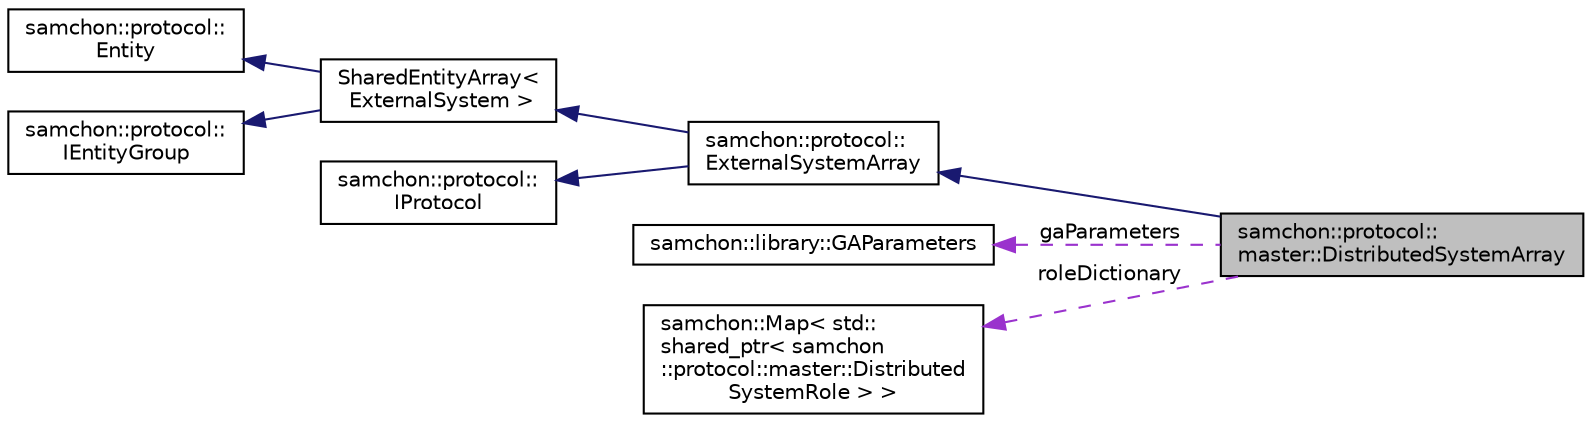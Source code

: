 digraph "samchon::protocol::master::DistributedSystemArray"
{
  edge [fontname="Helvetica",fontsize="10",labelfontname="Helvetica",labelfontsize="10"];
  node [fontname="Helvetica",fontsize="10",shape=record];
  rankdir="LR";
  Node1 [label="samchon::protocol::\lmaster::DistributedSystemArray",height=0.2,width=0.4,color="black", fillcolor="grey75", style="filled", fontcolor="black"];
  Node2 -> Node1 [dir="back",color="midnightblue",fontsize="10",style="solid",fontname="Helvetica"];
  Node2 [label="samchon::protocol::\lExternalSystemArray",height=0.2,width=0.4,color="black", fillcolor="white", style="filled",URL="$d9/dc6/classsamchon_1_1protocol_1_1ExternalSystemArray.html",tooltip="An array of ExternalSystem(s). "];
  Node3 -> Node2 [dir="back",color="midnightblue",fontsize="10",style="solid",fontname="Helvetica"];
  Node3 [label="SharedEntityArray\<\l ExternalSystem \>",height=0.2,width=0.4,color="black", fillcolor="white", style="filled",URL="$d4/deb/classsamchon_1_1protocol_1_1EntityGroup.html",tooltip="An Entity and a container of children Entity objects. "];
  Node4 -> Node3 [dir="back",color="midnightblue",fontsize="10",style="solid",fontname="Helvetica"];
  Node4 [label="samchon::protocol::\lEntity",height=0.2,width=0.4,color="black", fillcolor="white", style="filled",URL="$d0/d3e/classsamchon_1_1protocol_1_1Entity.html",tooltip="An entity, a standard data class. "];
  Node5 -> Node3 [dir="back",color="midnightblue",fontsize="10",style="solid",fontname="Helvetica"];
  Node5 [label="samchon::protocol::\lIEntityGroup",height=0.2,width=0.4,color="black", fillcolor="white", style="filled",URL="$d9/d4c/classsamchon_1_1protocol_1_1IEntityGroup.html",tooltip="An iternface for entity group. "];
  Node6 -> Node2 [dir="back",color="midnightblue",fontsize="10",style="solid",fontname="Helvetica"];
  Node6 [label="samchon::protocol::\lIProtocol",height=0.2,width=0.4,color="black", fillcolor="white", style="filled",URL="$d4/dcf/classsamchon_1_1protocol_1_1IProtocol.html",tooltip="An interface of Invoke message chain. "];
  Node7 -> Node1 [dir="back",color="darkorchid3",fontsize="10",style="dashed",label=" gaParameters" ,fontname="Helvetica"];
  Node7 [label="samchon::library::GAParameters",height=0.2,width=0.4,color="black", fillcolor="white", style="filled",URL="$d3/dcb/structsamchon_1_1library_1_1GAParameters.html",tooltip="A structure containing parameters of genetic algorithm. "];
  Node8 -> Node1 [dir="back",color="darkorchid3",fontsize="10",style="dashed",label=" roleDictionary" ,fontname="Helvetica"];
  Node8 [label="samchon::Map\< std::\lshared_ptr\< samchon\l::protocol::master::Distributed\lSystemRole \> \>",height=0.2,width=0.4,color="black", fillcolor="white", style="filled",URL="$d1/d4e/classsamchon_1_1Map.html"];
}
